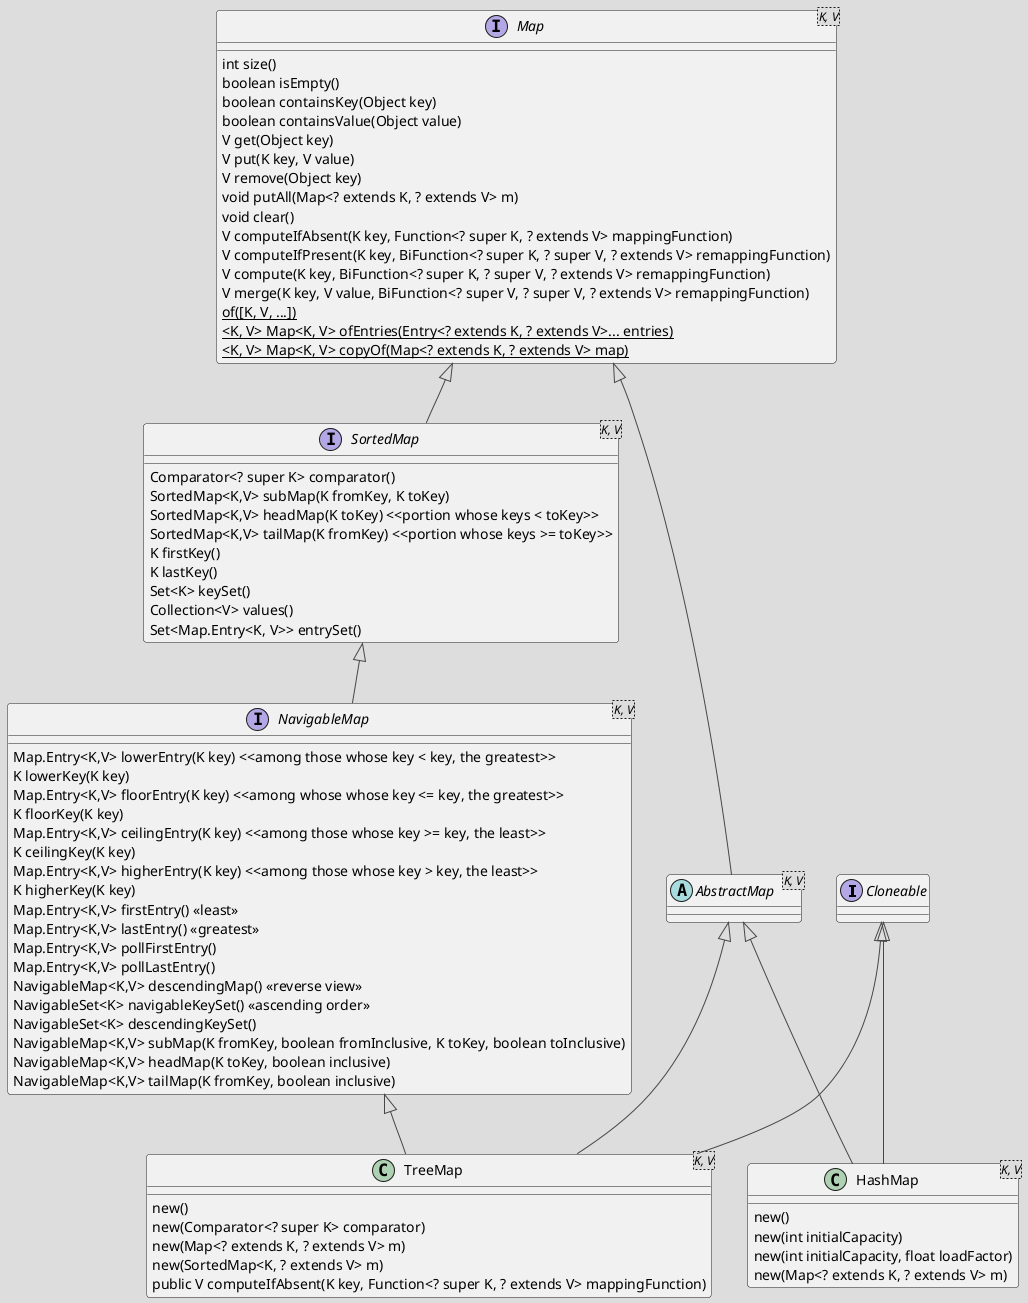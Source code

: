 @startuml
!theme toy

interface Cloneable

interface Map<K, V> {
    int size()
    boolean isEmpty()
    boolean containsKey(Object key)
    boolean containsValue(Object value)
    V get(Object key)
    V put(K key, V value)
    V remove(Object key)
    void putAll(Map<? extends K, ? extends V> m)
    void clear()
    V computeIfAbsent(K key, Function<? super K, ? extends V> mappingFunction)
    V computeIfPresent(K key, BiFunction<? super K, ? super V, ? extends V> remappingFunction)
    V compute(K key, BiFunction<? super K, ? super V, ? extends V> remappingFunction)
    V merge(K key, V value, BiFunction<? super V, ? super V, ? extends V> remappingFunction)
    {static} of([K, V, ...])
    {static} <K, V> Map<K, V> ofEntries(Entry<? extends K, ? extends V>... entries)
    {static} <K, V> Map<K, V> copyOf(Map<? extends K, ? extends V> map)
}

interface SortedMap<K, V> {
    Comparator<? super K> comparator()
    SortedMap<K,V> subMap(K fromKey, K toKey)
    SortedMap<K,V> headMap(K toKey) <<portion whose keys < toKey>>
    SortedMap<K,V> tailMap(K fromKey) <<portion whose keys >= toKey>>
    K firstKey()
    K lastKey()
    Set<K> keySet()
    Collection<V> values()
    Set<Map.Entry<K, V>> entrySet()
}

interface NavigableMap<K, V> {
    Map.Entry<K,V> lowerEntry(K key) <<among those whose key < key, the greatest>>
    K lowerKey(K key)
    Map.Entry<K,V> floorEntry(K key) <<among whose whose key <= key, the greatest>>
    K floorKey(K key)
    Map.Entry<K,V> ceilingEntry(K key) <<among those whose key >= key, the least>>
    K ceilingKey(K key)
    Map.Entry<K,V> higherEntry(K key) <<among those whose key > key, the least>>
    K higherKey(K key)
    Map.Entry<K,V> firstEntry() <<least>>
    Map.Entry<K,V> lastEntry() <<greatest>>
    Map.Entry<K,V> pollFirstEntry()
    Map.Entry<K,V> pollLastEntry()
    NavigableMap<K,V> descendingMap() <<reverse view>>
    NavigableSet<K> navigableKeySet() <<ascending order>>
    NavigableSet<K> descendingKeySet()
    NavigableMap<K,V> subMap(K fromKey, boolean fromInclusive, K toKey, boolean toInclusive)
    NavigableMap<K,V> headMap(K toKey, boolean inclusive)
    NavigableMap<K,V> tailMap(K fromKey, boolean inclusive)
}

abstract class AbstractMap<K, V>

class TreeMap<K, V> {
    new()
    new(Comparator<? super K> comparator)
    new(Map<? extends K, ? extends V> m)
    new(SortedMap<K, ? extends V> m)
    public V computeIfAbsent(K key, Function<? super K, ? extends V> mappingFunction)
}

class HashMap<K, V> {
    new()
    new(int initialCapacity)
    new(int initialCapacity, float loadFactor)
    new(Map<? extends K, ? extends V> m)
}

Map <|-- SortedMap
SortedMap <|-- NavigableMap
Map <|-- AbstractMap
AbstractMap <|-- TreeMap
NavigableMap <|-- TreeMap
Cloneable <|-- TreeMap
AbstractMap <|-- HashMap
Cloneable <|-- HashMap
@enduml